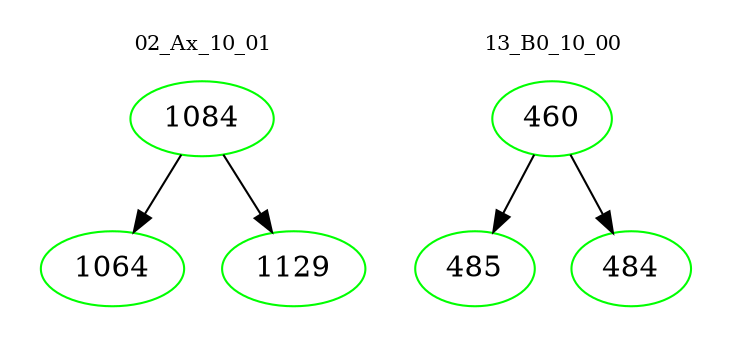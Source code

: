digraph{
subgraph cluster_0 {
color = white
label = "02_Ax_10_01";
fontsize=10;
T0_1084 [label="1084", color="green"]
T0_1084 -> T0_1064 [color="black"]
T0_1064 [label="1064", color="green"]
T0_1084 -> T0_1129 [color="black"]
T0_1129 [label="1129", color="green"]
}
subgraph cluster_1 {
color = white
label = "13_B0_10_00";
fontsize=10;
T1_460 [label="460", color="green"]
T1_460 -> T1_485 [color="black"]
T1_485 [label="485", color="green"]
T1_460 -> T1_484 [color="black"]
T1_484 [label="484", color="green"]
}
}
